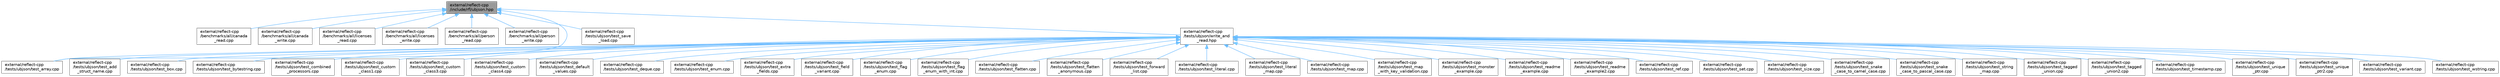 digraph "external/reflect-cpp/include/rfl/ubjson.hpp"
{
 // LATEX_PDF_SIZE
  bgcolor="transparent";
  edge [fontname=Helvetica,fontsize=10,labelfontname=Helvetica,labelfontsize=10];
  node [fontname=Helvetica,fontsize=10,shape=box,height=0.2,width=0.4];
  Node1 [id="Node000001",label="external/reflect-cpp\l/include/rfl/ubjson.hpp",height=0.2,width=0.4,color="gray40", fillcolor="grey60", style="filled", fontcolor="black",tooltip=" "];
  Node1 -> Node2 [id="edge48_Node000001_Node000002",dir="back",color="steelblue1",style="solid",tooltip=" "];
  Node2 [id="Node000002",label="external/reflect-cpp\l/benchmarks/all/canada\l_read.cpp",height=0.2,width=0.4,color="grey40", fillcolor="white", style="filled",URL="$canada__read_8cpp.html",tooltip=" "];
  Node1 -> Node3 [id="edge49_Node000001_Node000003",dir="back",color="steelblue1",style="solid",tooltip=" "];
  Node3 [id="Node000003",label="external/reflect-cpp\l/benchmarks/all/canada\l_write.cpp",height=0.2,width=0.4,color="grey40", fillcolor="white", style="filled",URL="$canada__write_8cpp.html",tooltip=" "];
  Node1 -> Node4 [id="edge50_Node000001_Node000004",dir="back",color="steelblue1",style="solid",tooltip=" "];
  Node4 [id="Node000004",label="external/reflect-cpp\l/benchmarks/all/licenses\l_read.cpp",height=0.2,width=0.4,color="grey40", fillcolor="white", style="filled",URL="$licenses__read_8cpp.html",tooltip=" "];
  Node1 -> Node5 [id="edge51_Node000001_Node000005",dir="back",color="steelblue1",style="solid",tooltip=" "];
  Node5 [id="Node000005",label="external/reflect-cpp\l/benchmarks/all/licenses\l_write.cpp",height=0.2,width=0.4,color="grey40", fillcolor="white", style="filled",URL="$licenses__write_8cpp.html",tooltip=" "];
  Node1 -> Node6 [id="edge52_Node000001_Node000006",dir="back",color="steelblue1",style="solid",tooltip=" "];
  Node6 [id="Node000006",label="external/reflect-cpp\l/benchmarks/all/person\l_read.cpp",height=0.2,width=0.4,color="grey40", fillcolor="white", style="filled",URL="$person__read_8cpp.html",tooltip=" "];
  Node1 -> Node7 [id="edge53_Node000001_Node000007",dir="back",color="steelblue1",style="solid",tooltip=" "];
  Node7 [id="Node000007",label="external/reflect-cpp\l/benchmarks/all/person\l_write.cpp",height=0.2,width=0.4,color="grey40", fillcolor="white", style="filled",URL="$person__write_8cpp.html",tooltip=" "];
  Node1 -> Node8 [id="edge54_Node000001_Node000008",dir="back",color="steelblue1",style="solid",tooltip=" "];
  Node8 [id="Node000008",label="external/reflect-cpp\l/tests/ubjson/test_array.cpp",height=0.2,width=0.4,color="grey40", fillcolor="white", style="filled",URL="$ubjson_2test__array_8cpp.html",tooltip=" "];
  Node1 -> Node9 [id="edge55_Node000001_Node000009",dir="back",color="steelblue1",style="solid",tooltip=" "];
  Node9 [id="Node000009",label="external/reflect-cpp\l/tests/ubjson/test_save\l_load.cpp",height=0.2,width=0.4,color="grey40", fillcolor="white", style="filled",URL="$ubjson_2test__save__load_8cpp.html",tooltip=" "];
  Node1 -> Node10 [id="edge56_Node000001_Node000010",dir="back",color="steelblue1",style="solid",tooltip=" "];
  Node10 [id="Node000010",label="external/reflect-cpp\l/tests/ubjson/write_and\l_read.hpp",height=0.2,width=0.4,color="grey40", fillcolor="white", style="filled",URL="$ubjson_2write__and__read_8hpp.html",tooltip=" "];
  Node10 -> Node11 [id="edge57_Node000010_Node000011",dir="back",color="steelblue1",style="solid",tooltip=" "];
  Node11 [id="Node000011",label="external/reflect-cpp\l/tests/ubjson/test_add\l_struct_name.cpp",height=0.2,width=0.4,color="grey40", fillcolor="white", style="filled",URL="$ubjson_2test__add__struct__name_8cpp.html",tooltip=" "];
  Node10 -> Node8 [id="edge58_Node000010_Node000008",dir="back",color="steelblue1",style="solid",tooltip=" "];
  Node10 -> Node12 [id="edge59_Node000010_Node000012",dir="back",color="steelblue1",style="solid",tooltip=" "];
  Node12 [id="Node000012",label="external/reflect-cpp\l/tests/ubjson/test_box.cpp",height=0.2,width=0.4,color="grey40", fillcolor="white", style="filled",URL="$ubjson_2test__box_8cpp.html",tooltip=" "];
  Node10 -> Node13 [id="edge60_Node000010_Node000013",dir="back",color="steelblue1",style="solid",tooltip=" "];
  Node13 [id="Node000013",label="external/reflect-cpp\l/tests/ubjson/test_bytestring.cpp",height=0.2,width=0.4,color="grey40", fillcolor="white", style="filled",URL="$ubjson_2test__bytestring_8cpp.html",tooltip=" "];
  Node10 -> Node14 [id="edge61_Node000010_Node000014",dir="back",color="steelblue1",style="solid",tooltip=" "];
  Node14 [id="Node000014",label="external/reflect-cpp\l/tests/ubjson/test_combined\l_processors.cpp",height=0.2,width=0.4,color="grey40", fillcolor="white", style="filled",URL="$ubjson_2test__combined__processors_8cpp.html",tooltip=" "];
  Node10 -> Node15 [id="edge62_Node000010_Node000015",dir="back",color="steelblue1",style="solid",tooltip=" "];
  Node15 [id="Node000015",label="external/reflect-cpp\l/tests/ubjson/test_custom\l_class1.cpp",height=0.2,width=0.4,color="grey40", fillcolor="white", style="filled",URL="$ubjson_2test__custom__class1_8cpp.html",tooltip=" "];
  Node10 -> Node16 [id="edge63_Node000010_Node000016",dir="back",color="steelblue1",style="solid",tooltip=" "];
  Node16 [id="Node000016",label="external/reflect-cpp\l/tests/ubjson/test_custom\l_class3.cpp",height=0.2,width=0.4,color="grey40", fillcolor="white", style="filled",URL="$ubjson_2test__custom__class3_8cpp.html",tooltip=" "];
  Node10 -> Node17 [id="edge64_Node000010_Node000017",dir="back",color="steelblue1",style="solid",tooltip=" "];
  Node17 [id="Node000017",label="external/reflect-cpp\l/tests/ubjson/test_custom\l_class4.cpp",height=0.2,width=0.4,color="grey40", fillcolor="white", style="filled",URL="$ubjson_2test__custom__class4_8cpp.html",tooltip=" "];
  Node10 -> Node18 [id="edge65_Node000010_Node000018",dir="back",color="steelblue1",style="solid",tooltip=" "];
  Node18 [id="Node000018",label="external/reflect-cpp\l/tests/ubjson/test_default\l_values.cpp",height=0.2,width=0.4,color="grey40", fillcolor="white", style="filled",URL="$ubjson_2test__default__values_8cpp.html",tooltip=" "];
  Node10 -> Node19 [id="edge66_Node000010_Node000019",dir="back",color="steelblue1",style="solid",tooltip=" "];
  Node19 [id="Node000019",label="external/reflect-cpp\l/tests/ubjson/test_deque.cpp",height=0.2,width=0.4,color="grey40", fillcolor="white", style="filled",URL="$ubjson_2test__deque_8cpp.html",tooltip=" "];
  Node10 -> Node20 [id="edge67_Node000010_Node000020",dir="back",color="steelblue1",style="solid",tooltip=" "];
  Node20 [id="Node000020",label="external/reflect-cpp\l/tests/ubjson/test_enum.cpp",height=0.2,width=0.4,color="grey40", fillcolor="white", style="filled",URL="$ubjson_2test__enum_8cpp.html",tooltip=" "];
  Node10 -> Node21 [id="edge68_Node000010_Node000021",dir="back",color="steelblue1",style="solid",tooltip=" "];
  Node21 [id="Node000021",label="external/reflect-cpp\l/tests/ubjson/test_extra\l_fields.cpp",height=0.2,width=0.4,color="grey40", fillcolor="white", style="filled",URL="$ubjson_2test__extra__fields_8cpp.html",tooltip=" "];
  Node10 -> Node22 [id="edge69_Node000010_Node000022",dir="back",color="steelblue1",style="solid",tooltip=" "];
  Node22 [id="Node000022",label="external/reflect-cpp\l/tests/ubjson/test_field\l_variant.cpp",height=0.2,width=0.4,color="grey40", fillcolor="white", style="filled",URL="$ubjson_2test__field__variant_8cpp.html",tooltip=" "];
  Node10 -> Node23 [id="edge70_Node000010_Node000023",dir="back",color="steelblue1",style="solid",tooltip=" "];
  Node23 [id="Node000023",label="external/reflect-cpp\l/tests/ubjson/test_flag\l_enum.cpp",height=0.2,width=0.4,color="grey40", fillcolor="white", style="filled",URL="$ubjson_2test__flag__enum_8cpp.html",tooltip=" "];
  Node10 -> Node24 [id="edge71_Node000010_Node000024",dir="back",color="steelblue1",style="solid",tooltip=" "];
  Node24 [id="Node000024",label="external/reflect-cpp\l/tests/ubjson/test_flag\l_enum_with_int.cpp",height=0.2,width=0.4,color="grey40", fillcolor="white", style="filled",URL="$ubjson_2test__flag__enum__with__int_8cpp.html",tooltip=" "];
  Node10 -> Node25 [id="edge72_Node000010_Node000025",dir="back",color="steelblue1",style="solid",tooltip=" "];
  Node25 [id="Node000025",label="external/reflect-cpp\l/tests/ubjson/test_flatten.cpp",height=0.2,width=0.4,color="grey40", fillcolor="white", style="filled",URL="$ubjson_2test__flatten_8cpp.html",tooltip=" "];
  Node10 -> Node26 [id="edge73_Node000010_Node000026",dir="back",color="steelblue1",style="solid",tooltip=" "];
  Node26 [id="Node000026",label="external/reflect-cpp\l/tests/ubjson/test_flatten\l_anonymous.cpp",height=0.2,width=0.4,color="grey40", fillcolor="white", style="filled",URL="$ubjson_2test__flatten__anonymous_8cpp.html",tooltip=" "];
  Node10 -> Node27 [id="edge74_Node000010_Node000027",dir="back",color="steelblue1",style="solid",tooltip=" "];
  Node27 [id="Node000027",label="external/reflect-cpp\l/tests/ubjson/test_forward\l_list.cpp",height=0.2,width=0.4,color="grey40", fillcolor="white", style="filled",URL="$ubjson_2test__forward__list_8cpp.html",tooltip=" "];
  Node10 -> Node28 [id="edge75_Node000010_Node000028",dir="back",color="steelblue1",style="solid",tooltip=" "];
  Node28 [id="Node000028",label="external/reflect-cpp\l/tests/ubjson/test_literal.cpp",height=0.2,width=0.4,color="grey40", fillcolor="white", style="filled",URL="$ubjson_2test__literal_8cpp.html",tooltip=" "];
  Node10 -> Node29 [id="edge76_Node000010_Node000029",dir="back",color="steelblue1",style="solid",tooltip=" "];
  Node29 [id="Node000029",label="external/reflect-cpp\l/tests/ubjson/test_literal\l_map.cpp",height=0.2,width=0.4,color="grey40", fillcolor="white", style="filled",URL="$ubjson_2test__literal__map_8cpp.html",tooltip=" "];
  Node10 -> Node30 [id="edge77_Node000010_Node000030",dir="back",color="steelblue1",style="solid",tooltip=" "];
  Node30 [id="Node000030",label="external/reflect-cpp\l/tests/ubjson/test_map.cpp",height=0.2,width=0.4,color="grey40", fillcolor="white", style="filled",URL="$ubjson_2test__map_8cpp.html",tooltip=" "];
  Node10 -> Node31 [id="edge78_Node000010_Node000031",dir="back",color="steelblue1",style="solid",tooltip=" "];
  Node31 [id="Node000031",label="external/reflect-cpp\l/tests/ubjson/test_map\l_with_key_validation.cpp",height=0.2,width=0.4,color="grey40", fillcolor="white", style="filled",URL="$ubjson_2test__map__with__key__validation_8cpp.html",tooltip=" "];
  Node10 -> Node32 [id="edge79_Node000010_Node000032",dir="back",color="steelblue1",style="solid",tooltip=" "];
  Node32 [id="Node000032",label="external/reflect-cpp\l/tests/ubjson/test_monster\l_example.cpp",height=0.2,width=0.4,color="grey40", fillcolor="white", style="filled",URL="$ubjson_2test__monster__example_8cpp.html",tooltip=" "];
  Node10 -> Node33 [id="edge80_Node000010_Node000033",dir="back",color="steelblue1",style="solid",tooltip=" "];
  Node33 [id="Node000033",label="external/reflect-cpp\l/tests/ubjson/test_readme\l_example.cpp",height=0.2,width=0.4,color="grey40", fillcolor="white", style="filled",URL="$ubjson_2test__readme__example_8cpp.html",tooltip=" "];
  Node10 -> Node34 [id="edge81_Node000010_Node000034",dir="back",color="steelblue1",style="solid",tooltip=" "];
  Node34 [id="Node000034",label="external/reflect-cpp\l/tests/ubjson/test_readme\l_example2.cpp",height=0.2,width=0.4,color="grey40", fillcolor="white", style="filled",URL="$ubjson_2test__readme__example2_8cpp.html",tooltip=" "];
  Node10 -> Node35 [id="edge82_Node000010_Node000035",dir="back",color="steelblue1",style="solid",tooltip=" "];
  Node35 [id="Node000035",label="external/reflect-cpp\l/tests/ubjson/test_ref.cpp",height=0.2,width=0.4,color="grey40", fillcolor="white", style="filled",URL="$ubjson_2test__ref_8cpp.html",tooltip=" "];
  Node10 -> Node36 [id="edge83_Node000010_Node000036",dir="back",color="steelblue1",style="solid",tooltip=" "];
  Node36 [id="Node000036",label="external/reflect-cpp\l/tests/ubjson/test_set.cpp",height=0.2,width=0.4,color="grey40", fillcolor="white", style="filled",URL="$ubjson_2test__set_8cpp.html",tooltip=" "];
  Node10 -> Node37 [id="edge84_Node000010_Node000037",dir="back",color="steelblue1",style="solid",tooltip=" "];
  Node37 [id="Node000037",label="external/reflect-cpp\l/tests/ubjson/test_size.cpp",height=0.2,width=0.4,color="grey40", fillcolor="white", style="filled",URL="$ubjson_2test__size_8cpp.html",tooltip=" "];
  Node10 -> Node38 [id="edge85_Node000010_Node000038",dir="back",color="steelblue1",style="solid",tooltip=" "];
  Node38 [id="Node000038",label="external/reflect-cpp\l/tests/ubjson/test_snake\l_case_to_camel_case.cpp",height=0.2,width=0.4,color="grey40", fillcolor="white", style="filled",URL="$ubjson_2test__snake__case__to__camel__case_8cpp.html",tooltip=" "];
  Node10 -> Node39 [id="edge86_Node000010_Node000039",dir="back",color="steelblue1",style="solid",tooltip=" "];
  Node39 [id="Node000039",label="external/reflect-cpp\l/tests/ubjson/test_snake\l_case_to_pascal_case.cpp",height=0.2,width=0.4,color="grey40", fillcolor="white", style="filled",URL="$ubjson_2test__snake__case__to__pascal__case_8cpp.html",tooltip=" "];
  Node10 -> Node40 [id="edge87_Node000010_Node000040",dir="back",color="steelblue1",style="solid",tooltip=" "];
  Node40 [id="Node000040",label="external/reflect-cpp\l/tests/ubjson/test_string\l_map.cpp",height=0.2,width=0.4,color="grey40", fillcolor="white", style="filled",URL="$ubjson_2test__string__map_8cpp.html",tooltip=" "];
  Node10 -> Node41 [id="edge88_Node000010_Node000041",dir="back",color="steelblue1",style="solid",tooltip=" "];
  Node41 [id="Node000041",label="external/reflect-cpp\l/tests/ubjson/test_tagged\l_union.cpp",height=0.2,width=0.4,color="grey40", fillcolor="white", style="filled",URL="$ubjson_2test__tagged__union_8cpp.html",tooltip=" "];
  Node10 -> Node42 [id="edge89_Node000010_Node000042",dir="back",color="steelblue1",style="solid",tooltip=" "];
  Node42 [id="Node000042",label="external/reflect-cpp\l/tests/ubjson/test_tagged\l_union2.cpp",height=0.2,width=0.4,color="grey40", fillcolor="white", style="filled",URL="$ubjson_2test__tagged__union2_8cpp.html",tooltip=" "];
  Node10 -> Node43 [id="edge90_Node000010_Node000043",dir="back",color="steelblue1",style="solid",tooltip=" "];
  Node43 [id="Node000043",label="external/reflect-cpp\l/tests/ubjson/test_timestamp.cpp",height=0.2,width=0.4,color="grey40", fillcolor="white", style="filled",URL="$ubjson_2test__timestamp_8cpp.html",tooltip=" "];
  Node10 -> Node44 [id="edge91_Node000010_Node000044",dir="back",color="steelblue1",style="solid",tooltip=" "];
  Node44 [id="Node000044",label="external/reflect-cpp\l/tests/ubjson/test_unique\l_ptr.cpp",height=0.2,width=0.4,color="grey40", fillcolor="white", style="filled",URL="$ubjson_2test__unique__ptr_8cpp.html",tooltip=" "];
  Node10 -> Node45 [id="edge92_Node000010_Node000045",dir="back",color="steelblue1",style="solid",tooltip=" "];
  Node45 [id="Node000045",label="external/reflect-cpp\l/tests/ubjson/test_unique\l_ptr2.cpp",height=0.2,width=0.4,color="grey40", fillcolor="white", style="filled",URL="$ubjson_2test__unique__ptr2_8cpp.html",tooltip=" "];
  Node10 -> Node46 [id="edge93_Node000010_Node000046",dir="back",color="steelblue1",style="solid",tooltip=" "];
  Node46 [id="Node000046",label="external/reflect-cpp\l/tests/ubjson/test_variant.cpp",height=0.2,width=0.4,color="grey40", fillcolor="white", style="filled",URL="$ubjson_2test__variant_8cpp.html",tooltip=" "];
  Node10 -> Node47 [id="edge94_Node000010_Node000047",dir="back",color="steelblue1",style="solid",tooltip=" "];
  Node47 [id="Node000047",label="external/reflect-cpp\l/tests/ubjson/test_wstring.cpp",height=0.2,width=0.4,color="grey40", fillcolor="white", style="filled",URL="$ubjson_2test__wstring_8cpp.html",tooltip=" "];
}
